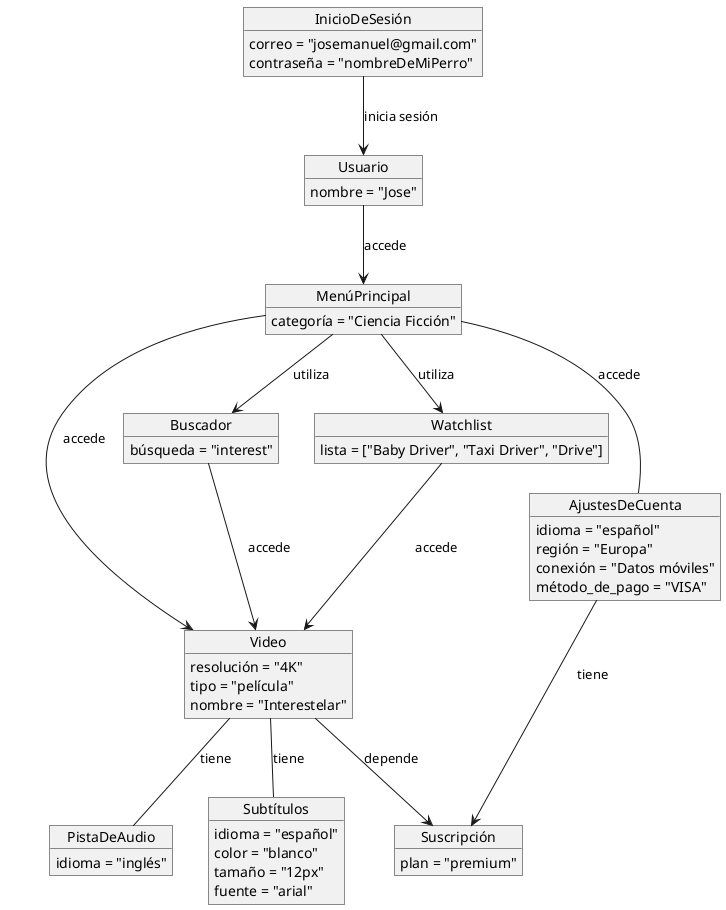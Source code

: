 @startuml diagramaDeClasesExamen

object InicioDeSesión {
    correo = "josemanuel@gmail.com"
    contraseña = "nombreDeMiPerro"
}

object Usuario {
    nombre = "Jose"
}

object MenúPrincipal {
    categoría = "Ciencia Ficción"
}

object Buscador {
    búsqueda = "interest"
}

object Video {
    resolución = "4K"
    tipo = "película"
    nombre = "Interestelar"
}

object PistaDeAudio {
    idioma = "inglés"
}

object Subtítulos {
    idioma = "español"
    color = "blanco"
    tamaño = "12px"
    fuente = "arial"
}

object AjustesDeCuenta {
    idioma = "español"
    región = "Europa"
    conexión = "Datos móviles"
    método_de_pago = "VISA"
}

object Watchlist {
    lista = ["Baby Driver", "Taxi Driver", "Drive"]
}

object Suscripción {
    plan = "premium"
}

InicioDeSesión --> Usuario : inicia sesión
Usuario --> MenúPrincipal : accede
MenúPrincipal --> Watchlist : utiliza
MenúPrincipal -- AjustesDeCuenta : accede
MenúPrincipal --> Buscador : utiliza
MenúPrincipal --> Video : accede
Video -- PistaDeAudio : tiene
Video -- Subtítulos : tiene
Video --> Suscripción : depende
AjustesDeCuenta --> Suscripción : tiene
Buscador --> Video : accede
Watchlist --> Video : accede

@enduml
